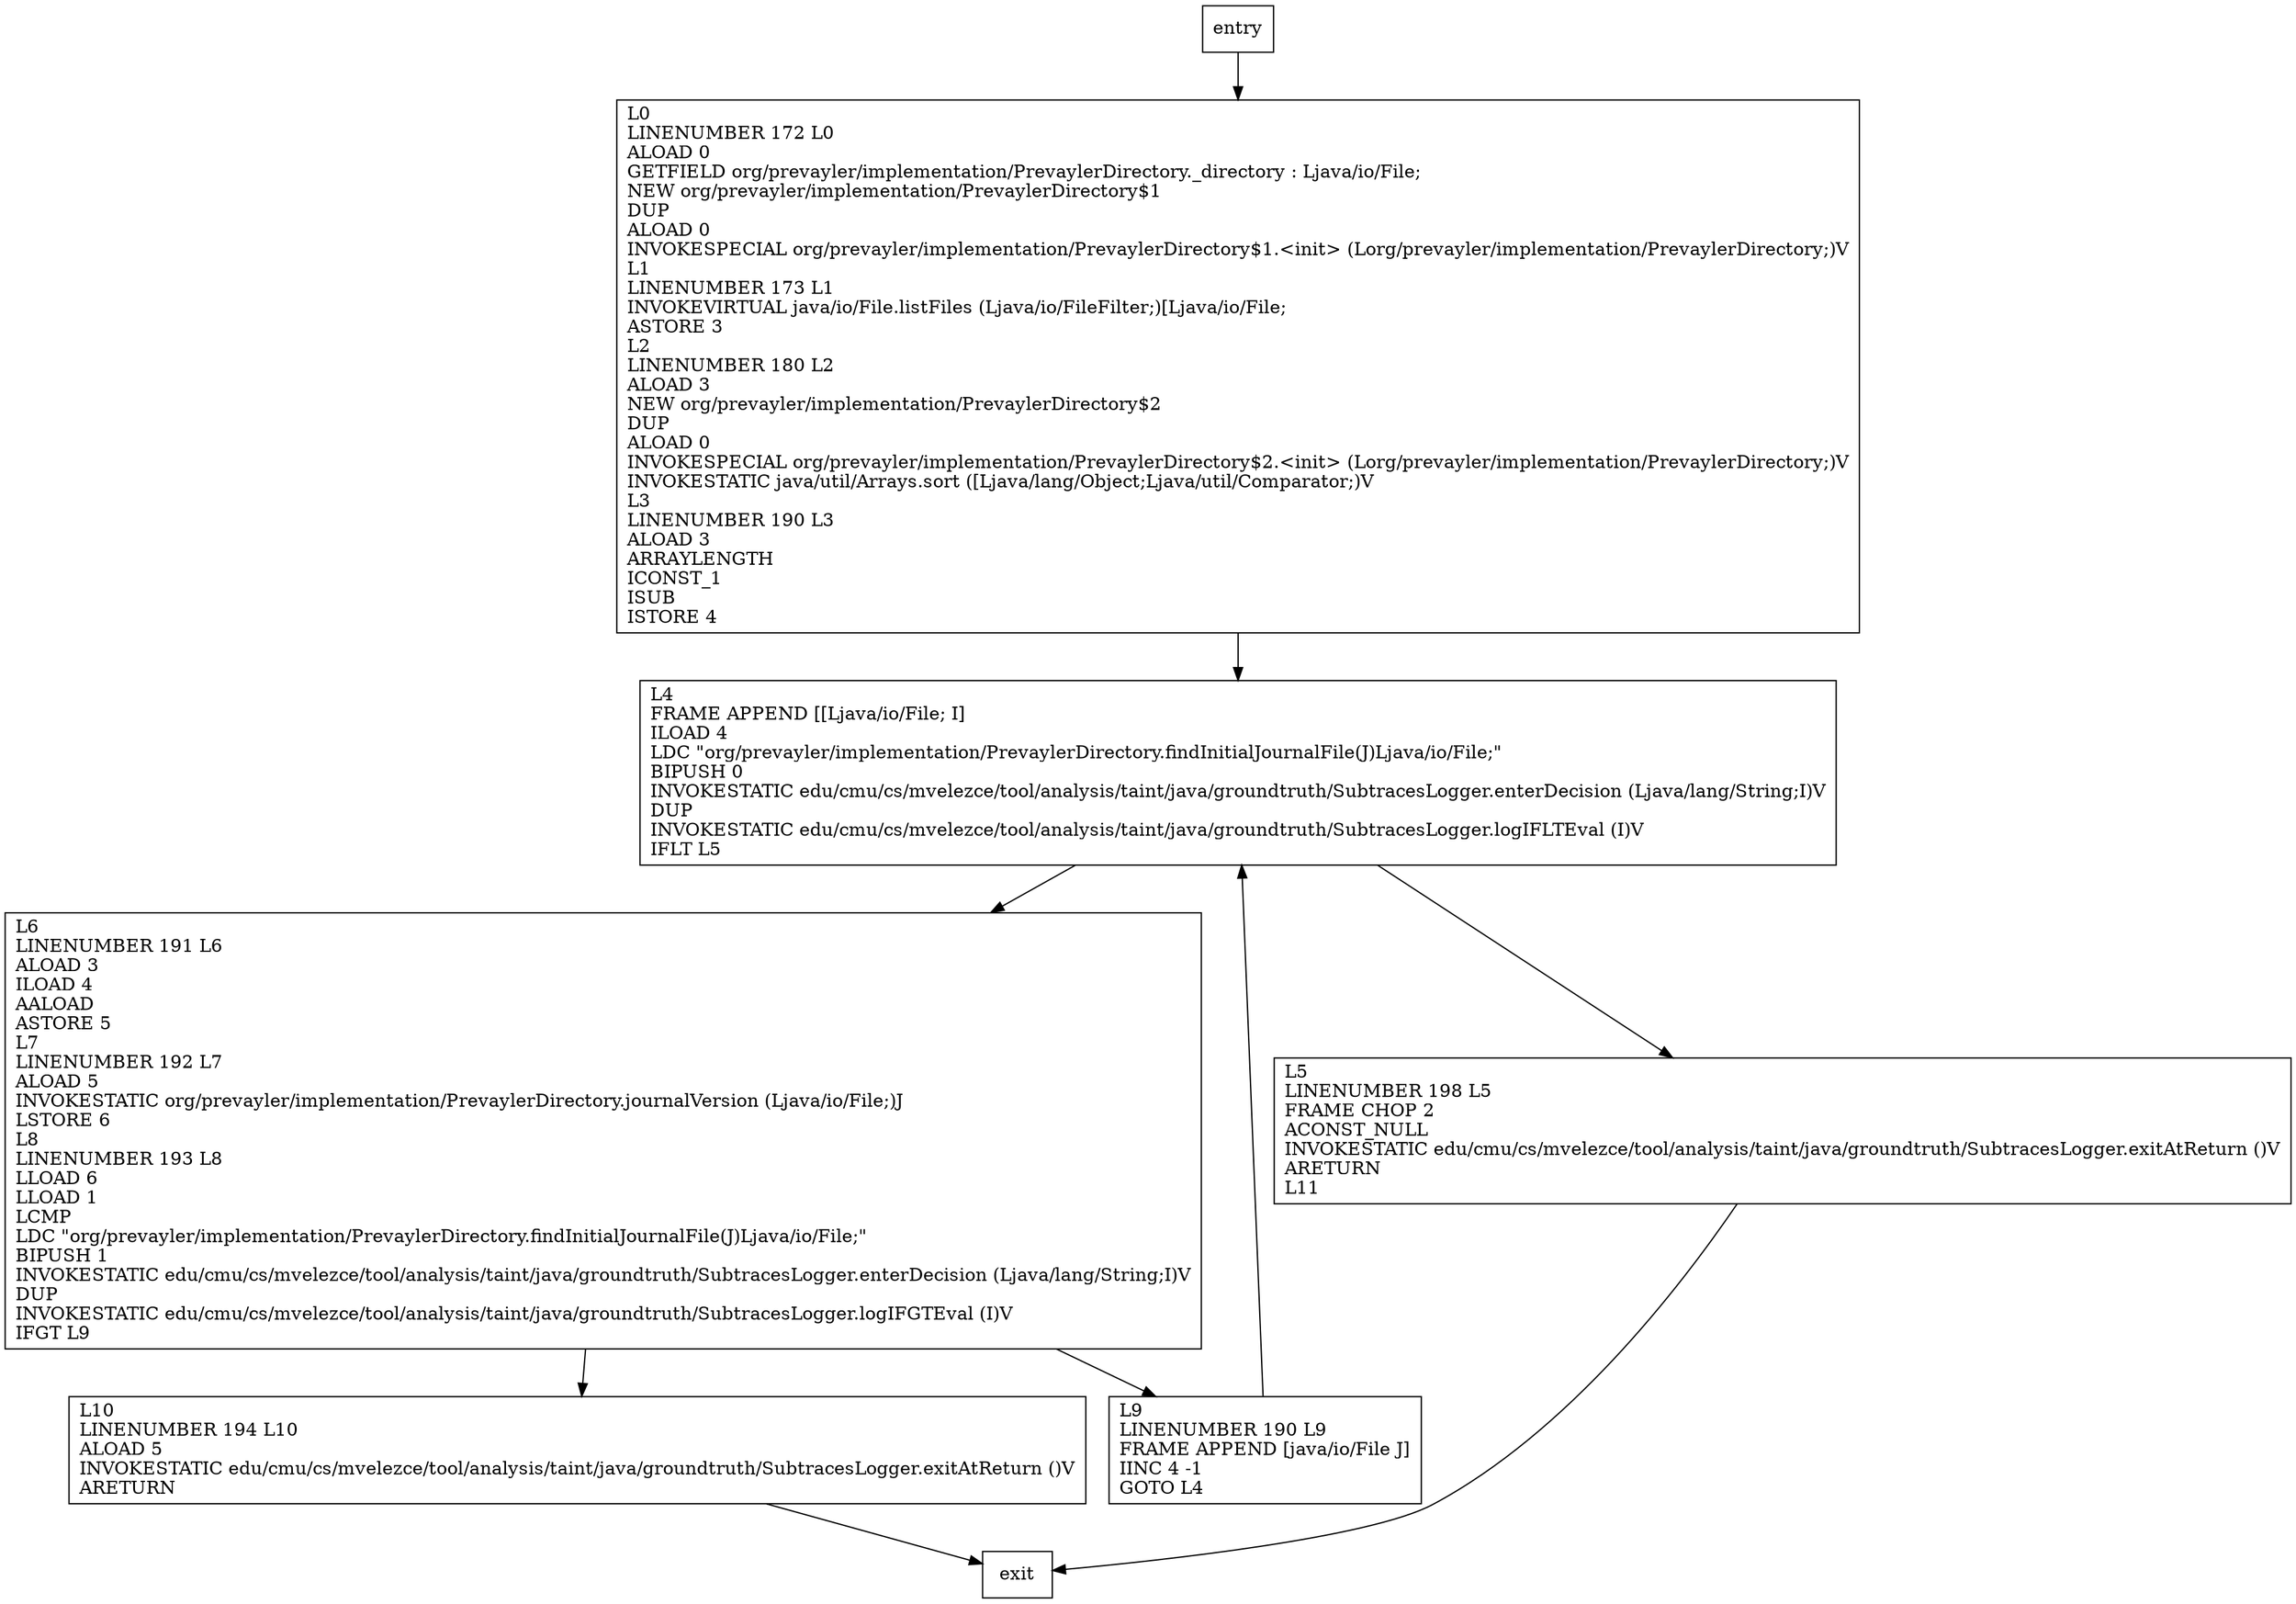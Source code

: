 digraph findInitialJournalFile {
node [shape=record];
1733034446 [label="L4\lFRAME APPEND [[Ljava/io/File; I]\lILOAD 4\lLDC \"org/prevayler/implementation/PrevaylerDirectory.findInitialJournalFile(J)Ljava/io/File;\"\lBIPUSH 0\lINVOKESTATIC edu/cmu/cs/mvelezce/tool/analysis/taint/java/groundtruth/SubtracesLogger.enterDecision (Ljava/lang/String;I)V\lDUP\lINVOKESTATIC edu/cmu/cs/mvelezce/tool/analysis/taint/java/groundtruth/SubtracesLogger.logIFLTEval (I)V\lIFLT L5\l"];
1352532563 [label="L6\lLINENUMBER 191 L6\lALOAD 3\lILOAD 4\lAALOAD\lASTORE 5\lL7\lLINENUMBER 192 L7\lALOAD 5\lINVOKESTATIC org/prevayler/implementation/PrevaylerDirectory.journalVersion (Ljava/io/File;)J\lLSTORE 6\lL8\lLINENUMBER 193 L8\lLLOAD 6\lLLOAD 1\lLCMP\lLDC \"org/prevayler/implementation/PrevaylerDirectory.findInitialJournalFile(J)Ljava/io/File;\"\lBIPUSH 1\lINVOKESTATIC edu/cmu/cs/mvelezce/tool/analysis/taint/java/groundtruth/SubtracesLogger.enterDecision (Ljava/lang/String;I)V\lDUP\lINVOKESTATIC edu/cmu/cs/mvelezce/tool/analysis/taint/java/groundtruth/SubtracesLogger.logIFGTEval (I)V\lIFGT L9\l"];
1821332066 [label="L9\lLINENUMBER 190 L9\lFRAME APPEND [java/io/File J]\lIINC 4 -1\lGOTO L4\l"];
47701845 [label="L0\lLINENUMBER 172 L0\lALOAD 0\lGETFIELD org/prevayler/implementation/PrevaylerDirectory._directory : Ljava/io/File;\lNEW org/prevayler/implementation/PrevaylerDirectory$1\lDUP\lALOAD 0\lINVOKESPECIAL org/prevayler/implementation/PrevaylerDirectory$1.\<init\> (Lorg/prevayler/implementation/PrevaylerDirectory;)V\lL1\lLINENUMBER 173 L1\lINVOKEVIRTUAL java/io/File.listFiles (Ljava/io/FileFilter;)[Ljava/io/File;\lASTORE 3\lL2\lLINENUMBER 180 L2\lALOAD 3\lNEW org/prevayler/implementation/PrevaylerDirectory$2\lDUP\lALOAD 0\lINVOKESPECIAL org/prevayler/implementation/PrevaylerDirectory$2.\<init\> (Lorg/prevayler/implementation/PrevaylerDirectory;)V\lINVOKESTATIC java/util/Arrays.sort ([Ljava/lang/Object;Ljava/util/Comparator;)V\lL3\lLINENUMBER 190 L3\lALOAD 3\lARRAYLENGTH\lICONST_1\lISUB\lISTORE 4\l"];
1808428108 [label="L10\lLINENUMBER 194 L10\lALOAD 5\lINVOKESTATIC edu/cmu/cs/mvelezce/tool/analysis/taint/java/groundtruth/SubtracesLogger.exitAtReturn ()V\lARETURN\l"];
1267443383 [label="L5\lLINENUMBER 198 L5\lFRAME CHOP 2\lACONST_NULL\lINVOKESTATIC edu/cmu/cs/mvelezce/tool/analysis/taint/java/groundtruth/SubtracesLogger.exitAtReturn ()V\lARETURN\lL11\l"];
entry;
exit;
1733034446 -> 1352532563;
1733034446 -> 1267443383;
1352532563 -> 1821332066;
1352532563 -> 1808428108;
entry -> 47701845;
1821332066 -> 1733034446;
47701845 -> 1733034446;
1808428108 -> exit;
1267443383 -> exit;
}
